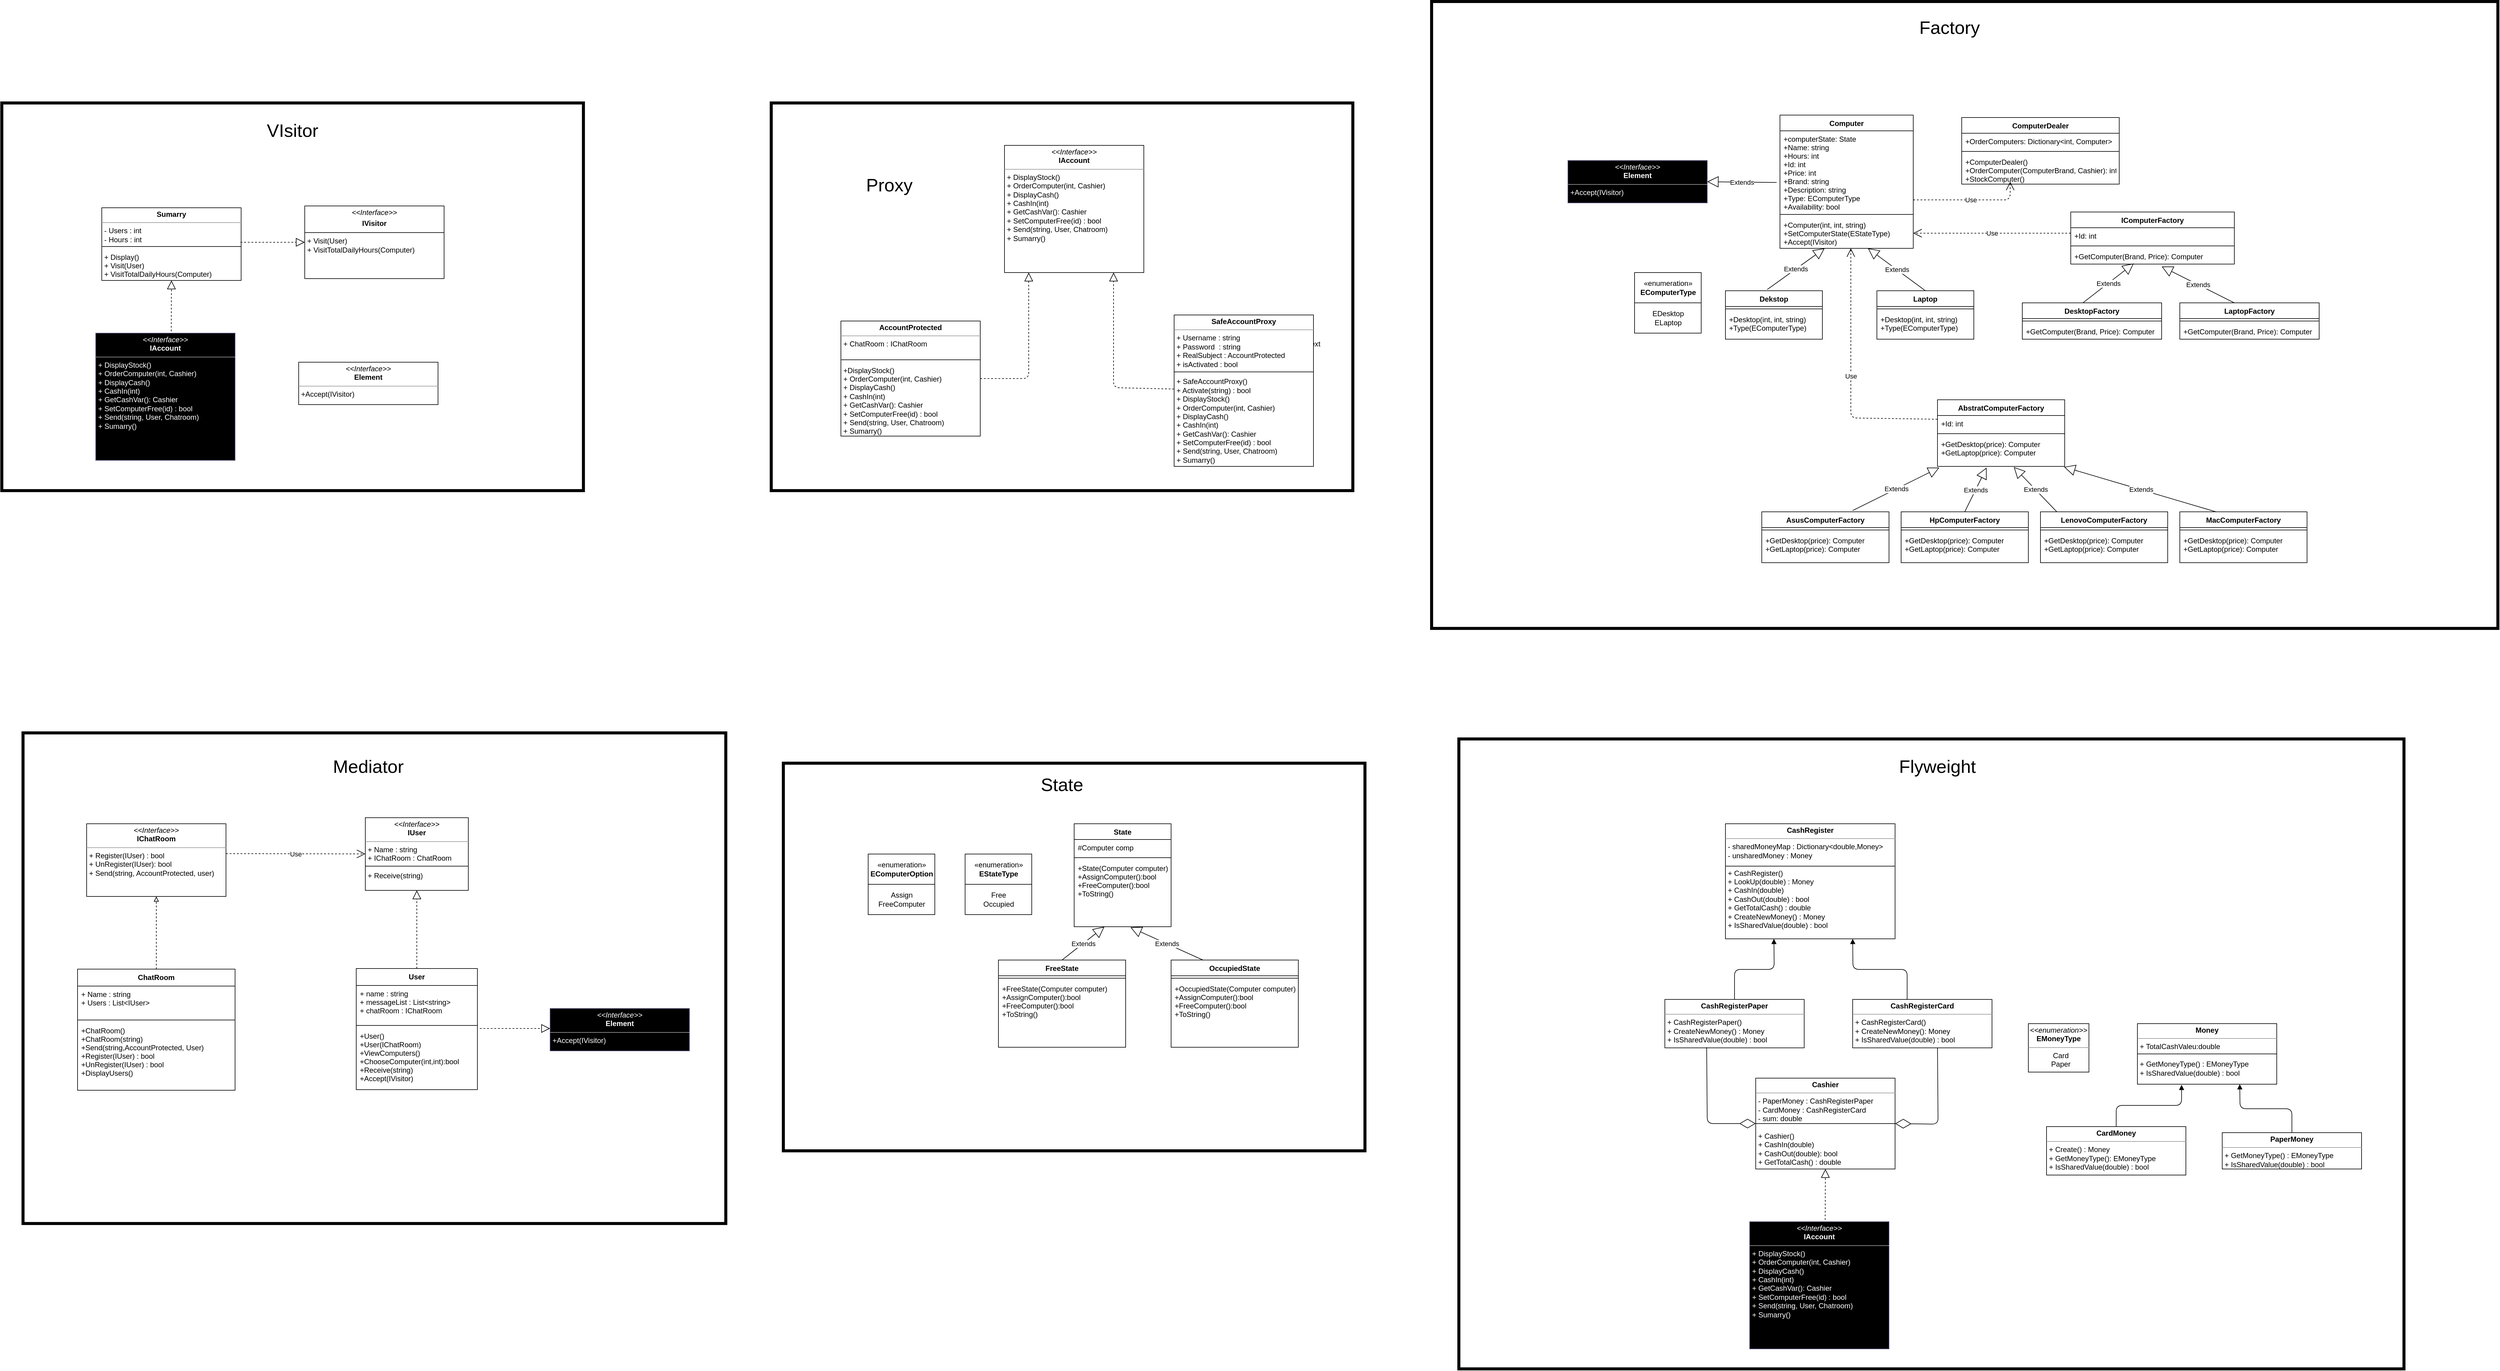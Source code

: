 <mxfile version="13.0.2" type="device"><diagram id="cGxZ7Y29Dlw5m6DyzOJD" name="Page-1"><mxGraphModel dx="6286" dy="3068" grid="1" gridSize="10" guides="1" tooltips="1" connect="1" arrows="1" fold="1" page="1" pageScale="1" pageWidth="850" pageHeight="1100" math="0" shadow="0"><root><mxCell id="0"/><mxCell id="1" parent="0"/><mxCell id="yYhWlX9e_BN1y0bAfHqC-12" style="edgeStyle=orthogonalEdgeStyle;rounded=0;orthogonalLoop=1;jettySize=auto;html=1;entryX=0.5;entryY=1;entryDx=0;entryDy=0;dashed=1;endArrow=block;endFill=0;exitX=0.5;exitY=0;exitDx=0;exitDy=0;" parent="1" source="yYhWlX9e_BN1y0bAfHqC-7" target="yYhWlX9e_BN1y0bAfHqC-11" edge="1"><mxGeometry relative="1" as="geometry"/></mxCell><mxCell id="yYhWlX9e_BN1y0bAfHqC-11" value="&lt;p style=&quot;margin: 0px ; margin-top: 4px ; text-align: center&quot;&gt;&lt;i&gt;&amp;lt;&amp;lt;Interface&amp;gt;&amp;gt;&lt;/i&gt;&lt;br&gt;&lt;b&gt;IChatRoom&lt;/b&gt;&lt;/p&gt;&lt;hr size=&quot;1&quot;&gt;&lt;p style=&quot;margin: 0px ; margin-left: 4px&quot;&gt;+ Register(IUser) : bool&lt;br&gt;&lt;/p&gt;&lt;p style=&quot;margin: 0px ; margin-left: 4px&quot;&gt;+ UnRegister(IUser): bool&lt;/p&gt;&lt;p style=&quot;margin: 0px ; margin-left: 4px&quot;&gt;+ Send(string, AccountProtected, user)&lt;/p&gt;" style="verticalAlign=top;align=left;overflow=fill;fontSize=12;fontFamily=Helvetica;html=1;strokeColor=#000000;" parent="1" vertex="1"><mxGeometry x="-2055" y="270" width="230" height="120" as="geometry"/></mxCell><mxCell id="8jwXn9ZNzFLTqFyY0FJQ-1" value="&lt;p style=&quot;margin: 0px ; margin-top: 4px ; text-align: center&quot;&gt;&lt;i&gt;&amp;lt;&amp;lt;Interface&amp;gt;&amp;gt;&lt;/i&gt;&lt;br&gt;&lt;b&gt;IUser&lt;/b&gt;&lt;/p&gt;&lt;hr size=&quot;1&quot;&gt;&lt;p style=&quot;margin: 0px ; margin-left: 4px&quot;&gt;+ Name : string&lt;/p&gt;&lt;p style=&quot;margin: 0px ; margin-left: 4px&quot;&gt;&lt;span&gt;+ IChatRoom : ChatRoom&lt;/span&gt;&lt;br&gt;&lt;/p&gt;&lt;p style=&quot;margin: 0px ; margin-left: 4px&quot;&gt;&lt;br&gt;&lt;/p&gt;&lt;p style=&quot;margin: 0px ; margin-left: 4px&quot;&gt;+ Receive(string)&lt;/p&gt;" style="verticalAlign=top;align=left;overflow=fill;fontSize=12;fontFamily=Helvetica;html=1;strokeColor=#000000;" parent="1" vertex="1"><mxGeometry x="-1595" y="260" width="170" height="120" as="geometry"/></mxCell><mxCell id="8jwXn9ZNzFLTqFyY0FJQ-3" value="" style="line;strokeWidth=1;fillColor=none;align=left;verticalAlign=middle;spacingTop=-1;spacingLeft=3;spacingRight=3;rotatable=0;labelPosition=right;points=[];portConstraint=eastwest;" parent="1" vertex="1"><mxGeometry x="-1595" y="336" width="170" height="8" as="geometry"/></mxCell><mxCell id="8jwXn9ZNzFLTqFyY0FJQ-6" value="" style="endArrow=block;dashed=1;endFill=0;endSize=12;html=1;exitX=0.5;exitY=0;exitDx=0;exitDy=0;entryX=0.5;entryY=1;entryDx=0;entryDy=0;" parent="1" source="yYhWlX9e_BN1y0bAfHqC-15" edge="1" target="8jwXn9ZNzFLTqFyY0FJQ-1"><mxGeometry width="160" relative="1" as="geometry"><mxPoint x="-1590" y="479" as="sourcePoint"/><mxPoint x="-1510" y="440" as="targetPoint"/></mxGeometry></mxCell><mxCell id="8jwXn9ZNzFLTqFyY0FJQ-7" value="&lt;p style=&quot;margin: 0px ; margin-top: 4px ; text-align: center&quot;&gt;&lt;i&gt;&amp;lt;&amp;lt;Interface&amp;gt;&amp;gt;&lt;/i&gt;&lt;br&gt;&lt;b&gt;Element&lt;/b&gt;&lt;/p&gt;&lt;hr size=&quot;1&quot;&gt;&lt;p style=&quot;margin: 0px ; margin-left: 4px&quot;&gt;+Accept(IVisitor)&lt;/p&gt;" style="verticalAlign=top;align=left;overflow=fill;fontSize=12;fontFamily=Helvetica;html=1;strokeColor=#000000;" parent="1" vertex="1"><mxGeometry x="-1705" y="-492" width="230" height="70" as="geometry"/></mxCell><mxCell id="8jwXn9ZNzFLTqFyY0FJQ-8" value="&lt;p style=&quot;margin: 0px ; margin-top: 4px ; text-align: center&quot;&gt;&lt;i&gt;&amp;lt;&amp;lt;Interface&amp;gt;&amp;gt;&lt;/i&gt;&lt;br&gt;&lt;/p&gt;&lt;p style=&quot;margin: 0px ; margin-top: 4px ; text-align: center&quot;&gt;&lt;b&gt;IVisitor&lt;/b&gt;&lt;/p&gt;&lt;p style=&quot;margin: 0px ; margin-left: 4px&quot;&gt;&lt;br&gt;&lt;/p&gt;&lt;p style=&quot;margin: 0px ; margin-left: 4px&quot;&gt;+ Visit(User)&lt;/p&gt;&lt;p style=&quot;margin: 0px ; margin-left: 4px&quot;&gt;+ VisitTotalDailyHours(Computer)&lt;/p&gt;" style="verticalAlign=top;align=left;overflow=fill;fontSize=12;fontFamily=Helvetica;html=1;strokeColor=#000000;" parent="1" vertex="1"><mxGeometry x="-1695" y="-750" width="230" height="120" as="geometry"/></mxCell><mxCell id="8jwXn9ZNzFLTqFyY0FJQ-9" value="&lt;p style=&quot;margin: 0px ; margin-top: 4px ; text-align: center&quot;&gt;&lt;b&gt;Sumarry&lt;/b&gt;&lt;/p&gt;&lt;hr size=&quot;1&quot;&gt;&lt;p style=&quot;margin: 0px ; margin-left: 4px&quot;&gt;- Users : int&lt;/p&gt;&lt;p style=&quot;margin: 0px ; margin-left: 4px&quot;&gt;- Hours : int&lt;/p&gt;&lt;p style=&quot;margin: 0px ; margin-left: 4px&quot;&gt;&lt;br&gt;&lt;/p&gt;&lt;p style=&quot;margin: 0px ; margin-left: 4px&quot;&gt;+ Display()&lt;/p&gt;&lt;p style=&quot;margin: 0px ; margin-left: 4px&quot;&gt;+ Visit(User)&lt;/p&gt;&lt;p style=&quot;margin: 0px ; margin-left: 4px&quot;&gt;+ VisitTotalDailyHours(Computer)&lt;/p&gt;" style="verticalAlign=top;align=left;overflow=fill;fontSize=12;fontFamily=Helvetica;html=1;strokeColor=#000000;" parent="1" vertex="1"><mxGeometry x="-2030" y="-747" width="230" height="120" as="geometry"/></mxCell><mxCell id="8jwXn9ZNzFLTqFyY0FJQ-10" value="" style="line;strokeWidth=1;fillColor=none;align=left;verticalAlign=middle;spacingTop=-1;spacingLeft=3;spacingRight=3;rotatable=0;labelPosition=right;points=[];portConstraint=eastwest;" parent="1" vertex="1"><mxGeometry x="-1695" y="-710" width="230" height="8" as="geometry"/></mxCell><mxCell id="8jwXn9ZNzFLTqFyY0FJQ-11" value="" style="line;strokeWidth=1;fillColor=none;align=left;verticalAlign=middle;spacingTop=-1;spacingLeft=3;spacingRight=3;rotatable=0;labelPosition=right;points=[];portConstraint=eastwest;" parent="1" vertex="1"><mxGeometry x="-2030" y="-687" width="230" height="8" as="geometry"/></mxCell><mxCell id="8jwXn9ZNzFLTqFyY0FJQ-12" value="" style="endArrow=block;dashed=1;endFill=0;endSize=12;html=1;entryX=0;entryY=0.5;entryDx=0;entryDy=0;" parent="1" edge="1" target="8jwXn9ZNzFLTqFyY0FJQ-8"><mxGeometry width="160" relative="1" as="geometry"><mxPoint x="-1801" y="-690" as="sourcePoint"/><mxPoint x="-1565" y="-630" as="targetPoint"/></mxGeometry></mxCell><mxCell id="8jwXn9ZNzFLTqFyY0FJQ-14" value="Text" style="text;html=1;align=center;verticalAlign=middle;resizable=0;points=[];autosize=1;" parent="1" vertex="1"><mxGeometry x="-50" y="-532" width="40" height="20" as="geometry"/></mxCell><mxCell id="8jwXn9ZNzFLTqFyY0FJQ-15" value="&lt;p style=&quot;margin: 0px ; margin-top: 4px ; text-align: center&quot;&gt;&lt;b&gt;Cashier&lt;/b&gt;&lt;/p&gt;&lt;hr size=&quot;1&quot;&gt;&lt;p style=&quot;margin: 0px ; margin-left: 4px&quot;&gt;- PaperMoney : CashRegisterPaper&lt;/p&gt;&lt;p style=&quot;margin: 0px ; margin-left: 4px&quot;&gt;- CardMoney : CashRegisterCard&lt;/p&gt;&lt;p style=&quot;margin: 0px ; margin-left: 4px&quot;&gt;- sum: double&lt;/p&gt;&lt;p style=&quot;margin: 0px ; margin-left: 4px&quot;&gt;&lt;br&gt;&lt;/p&gt;&lt;p style=&quot;margin: 0px ; margin-left: 4px&quot;&gt;+ Cashier()&lt;/p&gt;&lt;p style=&quot;margin: 0px ; margin-left: 4px&quot;&gt;+ CashIn(double)&lt;/p&gt;&lt;p style=&quot;margin: 0px ; margin-left: 4px&quot;&gt;+ CashOut(double): bool&lt;/p&gt;&lt;p style=&quot;margin: 0px ; margin-left: 4px&quot;&gt;+ GetTotalCash() : double&lt;/p&gt;&lt;p style=&quot;margin: 0px ; margin-left: 4px&quot;&gt;&lt;br&gt;&lt;/p&gt;" style="verticalAlign=top;align=left;overflow=fill;fontSize=12;fontFamily=Helvetica;html=1;strokeColor=#000000;" parent="1" vertex="1"><mxGeometry x="700" y="690" width="230" height="150" as="geometry"/></mxCell><mxCell id="8jwXn9ZNzFLTqFyY0FJQ-16" value="&lt;p style=&quot;margin: 0px ; margin-top: 4px ; text-align: center&quot;&gt;&lt;b&gt;CashRegister&lt;/b&gt;&lt;/p&gt;&lt;hr size=&quot;1&quot;&gt;&lt;p style=&quot;margin: 0px ; margin-left: 4px&quot;&gt;- sharedMoneyMap : Dictionary&amp;lt;double,Money&amp;gt;&lt;/p&gt;&lt;p style=&quot;margin: 0px ; margin-left: 4px&quot;&gt;- unsharedMoney : Money&lt;/p&gt;&lt;p style=&quot;margin: 0px ; margin-left: 4px&quot;&gt;&lt;br&gt;&lt;/p&gt;&lt;p style=&quot;margin: 0px ; margin-left: 4px&quot;&gt;+ CashRegister()&lt;/p&gt;&lt;p style=&quot;margin: 0px ; margin-left: 4px&quot;&gt;+ LookUp(double) : Money&lt;/p&gt;&lt;p style=&quot;margin: 0px ; margin-left: 4px&quot;&gt;+ CashIn(double)&lt;/p&gt;&lt;p style=&quot;margin: 0px ; margin-left: 4px&quot;&gt;+ CashOut(double) : bool&lt;/p&gt;&lt;p style=&quot;margin: 0px ; margin-left: 4px&quot;&gt;+ GetTotalCash() : double&lt;/p&gt;&lt;p style=&quot;margin: 0px ; margin-left: 4px&quot;&gt;+ CreateNewMoney() : Money&lt;/p&gt;&lt;p style=&quot;margin: 0px ; margin-left: 4px&quot;&gt;+ IsSharedValue(double) : bool&lt;/p&gt;&lt;p style=&quot;margin: 0px ; margin-left: 4px&quot;&gt;&lt;br&gt;&lt;/p&gt;" style="verticalAlign=top;align=left;overflow=fill;fontSize=12;fontFamily=Helvetica;html=1;strokeColor=#000000;" parent="1" vertex="1"><mxGeometry x="650" y="270" width="280" height="190" as="geometry"/></mxCell><mxCell id="8jwXn9ZNzFLTqFyY0FJQ-17" value="&lt;p style=&quot;margin: 0px ; margin-top: 4px ; text-align: center&quot;&gt;&lt;b&gt;Money&lt;/b&gt;&lt;/p&gt;&lt;hr size=&quot;1&quot;&gt;&lt;p style=&quot;margin: 0px ; margin-left: 4px&quot;&gt;+ TotalCashValeu:double&lt;br&gt;&lt;/p&gt;&lt;p style=&quot;margin: 0px ; margin-left: 4px&quot;&gt;&lt;br&gt;&lt;/p&gt;&lt;p style=&quot;margin: 0px ; margin-left: 4px&quot;&gt;+ GetMoneyType() : EMoneyType&lt;/p&gt;&lt;p style=&quot;margin: 0px ; margin-left: 4px&quot;&gt;+ IsSharedValue(double) : bool&lt;/p&gt;" style="verticalAlign=top;align=left;overflow=fill;fontSize=12;fontFamily=Helvetica;html=1;strokeColor=#000000;" parent="1" vertex="1"><mxGeometry x="1330" y="600" width="230" height="100" as="geometry"/></mxCell><mxCell id="8jwXn9ZNzFLTqFyY0FJQ-18" value="&lt;p style=&quot;margin: 0px ; margin-top: 4px ; text-align: center&quot;&gt;&lt;b&gt;CashRegisterPaper&lt;/b&gt;&lt;/p&gt;&lt;hr size=&quot;1&quot;&gt;&lt;p style=&quot;margin: 0px ; margin-left: 4px&quot;&gt;+ CashRegisterPaper()&lt;/p&gt;&lt;p style=&quot;margin: 0px ; margin-left: 4px&quot;&gt;+ CreateNewMoney() : Money&lt;/p&gt;&lt;p style=&quot;margin: 0px ; margin-left: 4px&quot;&gt;+ IsSharedValue(double) : bool&lt;/p&gt;" style="verticalAlign=top;align=left;overflow=fill;fontSize=12;fontFamily=Helvetica;html=1;strokeColor=#000000;" parent="1" vertex="1"><mxGeometry x="550" y="560" width="230" height="80" as="geometry"/></mxCell><mxCell id="8jwXn9ZNzFLTqFyY0FJQ-19" value="&lt;p style=&quot;margin: 0px ; margin-top: 4px ; text-align: center&quot;&gt;&lt;b&gt;CashRegisterCard&lt;/b&gt;&lt;/p&gt;&lt;hr size=&quot;1&quot;&gt;&lt;p style=&quot;margin: 0px ; margin-left: 4px&quot;&gt;+ CashRegisterCard()&lt;/p&gt;&lt;p style=&quot;margin: 0px ; margin-left: 4px&quot;&gt;+ CreateNewMoney(): Money&lt;/p&gt;&lt;p style=&quot;margin: 0px ; margin-left: 4px&quot;&gt;+ IsSharedValue(double) : bool&lt;/p&gt;" style="verticalAlign=top;align=left;overflow=fill;fontSize=12;fontFamily=Helvetica;html=1;strokeColor=#000000;" parent="1" vertex="1"><mxGeometry x="860" y="560" width="230" height="80" as="geometry"/></mxCell><mxCell id="8jwXn9ZNzFLTqFyY0FJQ-20" value="&lt;p style=&quot;margin: 0px ; margin-top: 4px ; text-align: center&quot;&gt;&lt;i&gt;&amp;lt;&amp;lt;enumeration&amp;gt;&amp;gt;&lt;/i&gt;&lt;br&gt;&lt;b&gt;EMoneyType&lt;/b&gt;&lt;/p&gt;&lt;hr size=&quot;1&quot;&gt;&lt;p style=&quot;text-align: center ; margin: 0px 0px 0px 4px&quot;&gt;&amp;nbsp;Card&lt;/p&gt;&lt;p style=&quot;text-align: center ; margin: 0px 0px 0px 4px&quot;&gt;&amp;nbsp;Paper&lt;/p&gt;" style="verticalAlign=top;align=left;overflow=fill;fontSize=12;fontFamily=Helvetica;html=1;strokeColor=#000000;" parent="1" vertex="1"><mxGeometry x="1150" y="600" width="100" height="80" as="geometry"/></mxCell><mxCell id="8jwXn9ZNzFLTqFyY0FJQ-21" value="&lt;p style=&quot;margin: 0px ; margin-top: 4px ; text-align: center&quot;&gt;&lt;b&gt;PaperMoney&lt;/b&gt;&lt;/p&gt;&lt;hr size=&quot;1&quot;&gt;&lt;p style=&quot;margin: 0px ; margin-left: 4px&quot;&gt;+ GetMoneyType() : EMoneyType&lt;/p&gt;&lt;p style=&quot;margin: 0px ; margin-left: 4px&quot;&gt;+ IsSharedValue(double) : bool&lt;/p&gt;" style="verticalAlign=top;align=left;overflow=fill;fontSize=12;fontFamily=Helvetica;html=1;strokeColor=#000000;" parent="1" vertex="1"><mxGeometry x="1470" y="780" width="230" height="60" as="geometry"/></mxCell><mxCell id="8jwXn9ZNzFLTqFyY0FJQ-22" value="&lt;p style=&quot;margin: 0px ; margin-top: 4px ; text-align: center&quot;&gt;&lt;b&gt;CardMoney&lt;/b&gt;&lt;/p&gt;&lt;hr size=&quot;1&quot;&gt;&lt;p style=&quot;margin: 0px ; margin-left: 4px&quot;&gt;+ Create() : Money&lt;/p&gt;&lt;p style=&quot;margin: 0px ; margin-left: 4px&quot;&gt;+ GetMoneyType(): EMoneyType&lt;/p&gt;&lt;p style=&quot;margin: 0px ; margin-left: 4px&quot;&gt;+ IsSharedValue(double) : bool&lt;/p&gt;" style="verticalAlign=top;align=left;overflow=fill;fontSize=12;fontFamily=Helvetica;html=1;strokeColor=#000000;" parent="1" vertex="1"><mxGeometry x="1180" y="770" width="230" height="80" as="geometry"/></mxCell><mxCell id="8jwXn9ZNzFLTqFyY0FJQ-24" value="" style="endArrow=block;endFill=1;html=1;edgeStyle=orthogonalEdgeStyle;align=left;verticalAlign=top;entryX=0.317;entryY=1.01;entryDx=0;entryDy=0;entryPerimeter=0;exitX=0.5;exitY=0;exitDx=0;exitDy=0;" parent="1" source="8jwXn9ZNzFLTqFyY0FJQ-22" target="8jwXn9ZNzFLTqFyY0FJQ-17" edge="1"><mxGeometry x="-1" relative="1" as="geometry"><mxPoint x="1280" y="740" as="sourcePoint"/><mxPoint x="1440" y="740" as="targetPoint"/></mxGeometry></mxCell><mxCell id="8jwXn9ZNzFLTqFyY0FJQ-25" value="" style="resizable=0;html=1;align=left;verticalAlign=bottom;labelBackgroundColor=#ffffff;fontSize=10;" parent="8jwXn9ZNzFLTqFyY0FJQ-24" connectable="0" vertex="1"><mxGeometry x="-1" relative="1" as="geometry"/></mxCell><mxCell id="8jwXn9ZNzFLTqFyY0FJQ-26" value="" style="endArrow=block;endFill=1;html=1;edgeStyle=orthogonalEdgeStyle;align=left;verticalAlign=top;entryX=0.317;entryY=1.01;entryDx=0;entryDy=0;entryPerimeter=0;exitX=0.5;exitY=0;exitDx=0;exitDy=0;" parent="1" source="8jwXn9ZNzFLTqFyY0FJQ-21" edge="1"><mxGeometry x="-1" relative="1" as="geometry"><mxPoint x="1391.02" y="769" as="sourcePoint"/><mxPoint x="1498.93" y="700" as="targetPoint"/></mxGeometry></mxCell><mxCell id="8jwXn9ZNzFLTqFyY0FJQ-27" value="" style="resizable=0;html=1;align=left;verticalAlign=bottom;labelBackgroundColor=#ffffff;fontSize=10;" parent="8jwXn9ZNzFLTqFyY0FJQ-26" connectable="0" vertex="1"><mxGeometry x="-1" relative="1" as="geometry"/></mxCell><mxCell id="8jwXn9ZNzFLTqFyY0FJQ-28" value="" style="endArrow=block;endFill=1;html=1;edgeStyle=orthogonalEdgeStyle;align=left;verticalAlign=top;entryX=0.317;entryY=1.01;entryDx=0;entryDy=0;entryPerimeter=0;exitX=0.391;exitY=0;exitDx=0;exitDy=0;exitPerimeter=0;" parent="1" source="8jwXn9ZNzFLTqFyY0FJQ-19" edge="1"><mxGeometry x="-1" relative="1" as="geometry"><mxPoint x="946.1" y="540" as="sourcePoint"/><mxPoint x="860.03" y="460" as="targetPoint"/></mxGeometry></mxCell><mxCell id="8jwXn9ZNzFLTqFyY0FJQ-29" value="" style="resizable=0;html=1;align=left;verticalAlign=bottom;labelBackgroundColor=#ffffff;fontSize=10;" parent="8jwXn9ZNzFLTqFyY0FJQ-28" connectable="0" vertex="1"><mxGeometry x="-1" relative="1" as="geometry"/></mxCell><mxCell id="8jwXn9ZNzFLTqFyY0FJQ-30" value="" style="endArrow=block;endFill=1;html=1;edgeStyle=orthogonalEdgeStyle;align=left;verticalAlign=top;entryX=0.317;entryY=1.01;entryDx=0;entryDy=0;entryPerimeter=0;exitX=0.5;exitY=0;exitDx=0;exitDy=0;" parent="1" source="8jwXn9ZNzFLTqFyY0FJQ-18" edge="1"><mxGeometry x="-1" relative="1" as="geometry"><mxPoint x="816.1" y="540" as="sourcePoint"/><mxPoint x="730.03" y="460" as="targetPoint"/></mxGeometry></mxCell><mxCell id="8jwXn9ZNzFLTqFyY0FJQ-31" value="" style="resizable=0;html=1;align=left;verticalAlign=bottom;labelBackgroundColor=#ffffff;fontSize=10;" parent="8jwXn9ZNzFLTqFyY0FJQ-30" connectable="0" vertex="1"><mxGeometry x="-1" relative="1" as="geometry"/></mxCell><mxCell id="8jwXn9ZNzFLTqFyY0FJQ-32" value="" style="endArrow=diamondThin;endFill=0;endSize=24;html=1;entryX=0;entryY=0.5;entryDx=0;entryDy=0;exitX=0.3;exitY=0.988;exitDx=0;exitDy=0;exitPerimeter=0;" parent="1" source="8jwXn9ZNzFLTqFyY0FJQ-18" edge="1"><mxGeometry width="160" relative="1" as="geometry"><mxPoint x="610" y="650" as="sourcePoint"/><mxPoint x="700" y="765" as="targetPoint"/><Array as="points"><mxPoint x="620" y="765"/></Array></mxGeometry></mxCell><mxCell id="8jwXn9ZNzFLTqFyY0FJQ-33" value="" style="endArrow=diamondThin;endFill=0;endSize=24;html=1;entryX=1;entryY=0.5;entryDx=0;entryDy=0;exitX=0.3;exitY=0.988;exitDx=0;exitDy=0;exitPerimeter=0;" parent="1" edge="1"><mxGeometry width="160" relative="1" as="geometry"><mxPoint x="1000" y="640" as="sourcePoint"/><mxPoint x="930.0" y="765" as="targetPoint"/><Array as="points"><mxPoint x="1001" y="765.96"/></Array></mxGeometry></mxCell><mxCell id="8jwXn9ZNzFLTqFyY0FJQ-34" value="" style="line;strokeWidth=1;fillColor=none;align=left;verticalAlign=middle;spacingTop=-1;spacingLeft=3;spacingRight=3;rotatable=0;labelPosition=right;points=[];portConstraint=eastwest;" parent="1" vertex="1"><mxGeometry x="1330" y="646" width="230" height="8" as="geometry"/></mxCell><mxCell id="8jwXn9ZNzFLTqFyY0FJQ-35" value="" style="line;strokeWidth=1;fillColor=none;align=left;verticalAlign=middle;spacingTop=-1;spacingLeft=3;spacingRight=3;rotatable=0;labelPosition=right;points=[];portConstraint=eastwest;" parent="1" vertex="1"><mxGeometry x="700" y="761" width="230" height="8" as="geometry"/></mxCell><mxCell id="8jwXn9ZNzFLTqFyY0FJQ-36" value="" style="line;strokeWidth=1;fillColor=none;align=left;verticalAlign=middle;spacingTop=-1;spacingLeft=3;spacingRight=3;rotatable=0;labelPosition=right;points=[];portConstraint=eastwest;" parent="1" vertex="1"><mxGeometry x="650" y="336" width="280" height="8" as="geometry"/></mxCell><mxCell id="8jwXn9ZNzFLTqFyY0FJQ-39" value="&lt;p style=&quot;margin: 4px 0px 0px ; text-align: center&quot;&gt;&lt;b&gt;AccountProtected&lt;/b&gt;&lt;/p&gt;&lt;hr size=&quot;1&quot;&gt;&lt;p style=&quot;margin: 0px 0px 0px 4px&quot;&gt;+ ChatRoom : IChatRoom&lt;/p&gt;&lt;p style=&quot;margin: 0px 0px 0px 4px&quot;&gt;&lt;br&gt;&lt;/p&gt;&lt;p style=&quot;margin: 0px 0px 0px 4px&quot;&gt;&lt;br&gt;&lt;/p&gt;&lt;p style=&quot;margin: 0px 0px 0px 4px&quot;&gt;+DisplayStock()&lt;/p&gt;&lt;p style=&quot;margin: 0px 0px 0px 4px&quot;&gt;+ OrderComputer(int, Cashier)&lt;/p&gt;&lt;p style=&quot;margin: 0px 0px 0px 4px&quot;&gt;+ DisplayCash()&lt;/p&gt;&lt;p style=&quot;margin: 0px 0px 0px 4px&quot;&gt;+ CashIn(int)&lt;/p&gt;&lt;p style=&quot;margin: 0px 0px 0px 4px&quot;&gt;+ GetCashVar(): Cashier&lt;/p&gt;&lt;p style=&quot;margin: 0px 0px 0px 4px&quot;&gt;+ SetComputerFree(id) : bool&lt;/p&gt;&lt;p style=&quot;margin: 0px 0px 0px 4px&quot;&gt;+ Send(string, User, Chatroom)&lt;/p&gt;&lt;p style=&quot;margin: 0px 0px 0px 4px&quot;&gt;+ Sumarry()&lt;/p&gt;&lt;p style=&quot;margin: 0px 0px 0px 4px&quot;&gt;&lt;br&gt;&lt;/p&gt;&lt;p style=&quot;margin: 0px 0px 0px 4px&quot;&gt;&lt;br&gt;&lt;/p&gt;" style="verticalAlign=top;align=left;overflow=fill;fontSize=12;fontFamily=Helvetica;html=1;strokeColor=#000000;" parent="1" vertex="1"><mxGeometry x="-810" y="-560" width="230" height="190" as="geometry"/></mxCell><mxCell id="8jwXn9ZNzFLTqFyY0FJQ-40" value="&lt;p style=&quot;margin: 4px 0px 0px ; text-align: center&quot;&gt;&lt;b&gt;SafeAccountProxy&lt;/b&gt;&lt;/p&gt;&lt;hr size=&quot;1&quot;&gt;&lt;p style=&quot;margin: 0px 0px 0px 4px&quot;&gt;+ Username : string&lt;/p&gt;&lt;p style=&quot;margin: 0px 0px 0px 4px&quot;&gt;+ Password&amp;nbsp; : string&lt;/p&gt;&lt;p style=&quot;margin: 0px 0px 0px 4px&quot;&gt;+ RealSubject : AccountProtected&lt;/p&gt;&lt;p style=&quot;margin: 0px 0px 0px 4px&quot;&gt;+ isActivated : bool&lt;/p&gt;&lt;p style=&quot;margin: 0px 0px 0px 4px&quot;&gt;&lt;br&gt;&lt;/p&gt;&lt;p style=&quot;margin: 0px 0px 0px 4px&quot;&gt;+ SafeAccountProxy()&lt;/p&gt;&lt;p style=&quot;margin: 0px 0px 0px 4px&quot;&gt;+ Activate(string) : bool&amp;nbsp;&lt;/p&gt;&lt;p style=&quot;margin: 0px 0px 0px 4px&quot;&gt;+ DisplayStock()&lt;/p&gt;&lt;p style=&quot;margin: 0px 0px 0px 4px&quot;&gt;+ OrderComputer(int, Cashier)&lt;/p&gt;&lt;p style=&quot;margin: 0px 0px 0px 4px&quot;&gt;+ DisplayCash()&lt;/p&gt;&lt;p style=&quot;margin: 0px 0px 0px 4px&quot;&gt;+ CashIn(int)&lt;/p&gt;&lt;p style=&quot;margin: 0px 0px 0px 4px&quot;&gt;+ GetCashVar(): Cashier&lt;/p&gt;&lt;p style=&quot;margin: 0px 0px 0px 4px&quot;&gt;+ SetComputerFree(id) : bool&lt;/p&gt;&lt;p style=&quot;margin: 0px 0px 0px 4px&quot;&gt;+ Send(string, User, Chatroom)&lt;/p&gt;&lt;p style=&quot;margin: 0px 0px 0px 4px&quot;&gt;+ Sumarry()&lt;/p&gt;&lt;p style=&quot;margin: 0px 0px 0px 4px&quot;&gt;&lt;br&gt;&lt;/p&gt;" style="verticalAlign=top;align=left;overflow=fill;fontSize=12;fontFamily=Helvetica;html=1;strokeColor=#000000;" parent="1" vertex="1"><mxGeometry x="-260" y="-570" width="230" height="250" as="geometry"/></mxCell><mxCell id="8jwXn9ZNzFLTqFyY0FJQ-41" value="&lt;p style=&quot;margin: 0px ; margin-top: 4px ; text-align: center&quot;&gt;&lt;i&gt;&amp;lt;&amp;lt;Interface&amp;gt;&amp;gt;&lt;/i&gt;&lt;br&gt;&lt;b&gt;IAccount&lt;/b&gt;&lt;/p&gt;&lt;hr size=&quot;1&quot;&gt;&lt;p style=&quot;margin: 0px ; margin-left: 4px&quot;&gt;+ DisplayStock()&lt;/p&gt;&lt;p style=&quot;margin: 0px ; margin-left: 4px&quot;&gt;+ OrderComputer(int, Cashier)&lt;/p&gt;&lt;p style=&quot;margin: 0px ; margin-left: 4px&quot;&gt;+ DisplayCash()&lt;/p&gt;&lt;p style=&quot;margin: 0px ; margin-left: 4px&quot;&gt;+ CashIn(int)&lt;/p&gt;&lt;p style=&quot;margin: 0px ; margin-left: 4px&quot;&gt;+ GetCashVar(): Cashier&lt;/p&gt;&lt;p style=&quot;margin: 0px ; margin-left: 4px&quot;&gt;+ SetComputerFree(id) : bool&lt;/p&gt;&lt;p style=&quot;margin: 0px ; margin-left: 4px&quot;&gt;+ Send(string, User, Chatroom)&lt;/p&gt;&lt;p style=&quot;margin: 0px ; margin-left: 4px&quot;&gt;+ Sumarry()&lt;/p&gt;&lt;p style=&quot;margin: 0px ; margin-left: 4px&quot;&gt;&lt;br&gt;&lt;/p&gt;" style="verticalAlign=top;align=left;overflow=fill;fontSize=12;fontFamily=Helvetica;html=1;strokeColor=#000000;" parent="1" vertex="1"><mxGeometry x="-540" y="-850" width="230" height="210" as="geometry"/></mxCell><mxCell id="8jwXn9ZNzFLTqFyY0FJQ-42" value="" style="line;strokeWidth=1;fillColor=none;align=left;verticalAlign=middle;spacingTop=-1;spacingLeft=3;spacingRight=3;rotatable=0;labelPosition=right;points=[];portConstraint=eastwest;" parent="1" vertex="1"><mxGeometry x="-260" y="-480" width="230" height="8" as="geometry"/></mxCell><mxCell id="8jwXn9ZNzFLTqFyY0FJQ-43" value="" style="line;strokeWidth=1;fillColor=none;align=left;verticalAlign=middle;spacingTop=-1;spacingLeft=3;spacingRight=3;rotatable=0;labelPosition=right;points=[];portConstraint=eastwest;" parent="1" vertex="1"><mxGeometry x="-810" y="-500" width="230" height="8" as="geometry"/></mxCell><mxCell id="8jwXn9ZNzFLTqFyY0FJQ-44" value="" style="endArrow=block;dashed=1;endFill=0;endSize=12;html=1;exitX=1;exitY=0.5;exitDx=0;exitDy=0;entryX=0.587;entryY=1;entryDx=0;entryDy=0;entryPerimeter=0;" parent="1" source="8jwXn9ZNzFLTqFyY0FJQ-39" edge="1"><mxGeometry width="160" relative="1" as="geometry"><mxPoint x="-405" y="-381" as="sourcePoint"/><mxPoint x="-499.99" y="-640.0" as="targetPoint"/><Array as="points"><mxPoint x="-500" y="-465"/></Array></mxGeometry></mxCell><mxCell id="8jwXn9ZNzFLTqFyY0FJQ-45" value="" style="endArrow=block;dashed=1;endFill=0;endSize=12;html=1;entryX=0.783;entryY=1;entryDx=0;entryDy=0;entryPerimeter=0;" parent="1" source="8jwXn9ZNzFLTqFyY0FJQ-40" target="8jwXn9ZNzFLTqFyY0FJQ-41" edge="1"><mxGeometry width="160" relative="1" as="geometry"><mxPoint x="-570.0" y="-455" as="sourcePoint"/><mxPoint x="-489.99" y="-630" as="targetPoint"/><Array as="points"><mxPoint x="-360" y="-450"/><mxPoint x="-360" y="-620"/></Array></mxGeometry></mxCell><mxCell id="8jwXn9ZNzFLTqFyY0FJQ-76" value="Extends" style="endArrow=block;endSize=16;endFill=0;html=1;entryX=0.014;entryY=1.04;entryDx=0;entryDy=0;entryPerimeter=0;exitX=0.714;exitY=-0.024;exitDx=0;exitDy=0;exitPerimeter=0;" parent="1" source="8jwXn9ZNzFLTqFyY0FJQ-64" target="8jwXn9ZNzFLTqFyY0FJQ-63" edge="1"><mxGeometry width="160" relative="1" as="geometry"><mxPoint x="1100" y="-165" as="sourcePoint"/><mxPoint x="1260" y="-165" as="targetPoint"/></mxGeometry></mxCell><mxCell id="8jwXn9ZNzFLTqFyY0FJQ-77" value="Extends" style="endArrow=block;endSize=16;endFill=0;html=1;entryX=0.386;entryY=1.04;entryDx=0;entryDy=0;entryPerimeter=0;exitX=0.5;exitY=0;exitDx=0;exitDy=0;" parent="1" source="8jwXn9ZNzFLTqFyY0FJQ-67" target="8jwXn9ZNzFLTqFyY0FJQ-63" edge="1"><mxGeometry width="160" relative="1" as="geometry"><mxPoint x="869.94" y="-237.016" as="sourcePoint"/><mxPoint x="1050.95" y="-311" as="targetPoint"/></mxGeometry></mxCell><mxCell id="8jwXn9ZNzFLTqFyY0FJQ-78" value="Extends" style="endArrow=block;endSize=16;endFill=0;html=1;entryX=0.6;entryY=1.02;entryDx=0;entryDy=0;entryPerimeter=0;exitX=0.133;exitY=0.012;exitDx=0;exitDy=0;exitPerimeter=0;" parent="1" source="8jwXn9ZNzFLTqFyY0FJQ-70" target="8jwXn9ZNzFLTqFyY0FJQ-63" edge="1"><mxGeometry width="160" relative="1" as="geometry"><mxPoint x="879.94" y="-227.016" as="sourcePoint"/><mxPoint x="1060.95" y="-301" as="targetPoint"/></mxGeometry></mxCell><mxCell id="8jwXn9ZNzFLTqFyY0FJQ-79" value="Extends" style="endArrow=block;endSize=16;endFill=0;html=1;entryX=0.995;entryY=1.02;entryDx=0;entryDy=0;entryPerimeter=0;exitX=0.3;exitY=0.012;exitDx=0;exitDy=0;exitPerimeter=0;" parent="1" source="8jwXn9ZNzFLTqFyY0FJQ-73" target="8jwXn9ZNzFLTqFyY0FJQ-63" edge="1"><mxGeometry width="160" relative="1" as="geometry"><mxPoint x="889.94" y="-217.016" as="sourcePoint"/><mxPoint x="1070.95" y="-291" as="targetPoint"/></mxGeometry></mxCell><mxCell id="8jwXn9ZNzFLTqFyY0FJQ-80" value="EDesktop&lt;br&gt;ELaptop" style="html=1;" parent="1" vertex="1"><mxGeometry x="500" y="-590" width="110" height="50" as="geometry"/></mxCell><mxCell id="8jwXn9ZNzFLTqFyY0FJQ-81" value="«enumeration»&lt;br&gt;&lt;b&gt;EComputerType&lt;br&gt;&lt;/b&gt;" style="html=1;" parent="1" vertex="1"><mxGeometry x="500" y="-640" width="110" height="50" as="geometry"/></mxCell><mxCell id="8jwXn9ZNzFLTqFyY0FJQ-92" value="Extends" style="endArrow=block;endSize=16;endFill=0;html=1;exitX=0.431;exitY=-0.025;exitDx=0;exitDy=0;exitPerimeter=0;" parent="1" source="8jwXn9ZNzFLTqFyY0FJQ-86" target="8jwXn9ZNzFLTqFyY0FJQ-85" edge="1"><mxGeometry width="160" relative="1" as="geometry"><mxPoint x="870" y="-690" as="sourcePoint"/><mxPoint x="1030" y="-690" as="targetPoint"/></mxGeometry></mxCell><mxCell id="8jwXn9ZNzFLTqFyY0FJQ-93" value="Extends" style="endArrow=block;endSize=16;endFill=0;html=1;exitX=0.5;exitY=0;exitDx=0;exitDy=0;" parent="1" source="8jwXn9ZNzFLTqFyY0FJQ-89" target="8jwXn9ZNzFLTqFyY0FJQ-85" edge="1"><mxGeometry width="160" relative="1" as="geometry"><mxPoint x="870" y="-690" as="sourcePoint"/><mxPoint x="1030" y="-690" as="targetPoint"/></mxGeometry></mxCell><mxCell id="8jwXn9ZNzFLTqFyY0FJQ-108" value="Extends" style="endArrow=block;endSize=16;endFill=0;html=1;entryX=0.385;entryY=0.962;entryDx=0;entryDy=0;entryPerimeter=0;" parent="1" target="8jwXn9ZNzFLTqFyY0FJQ-101" edge="1"><mxGeometry width="160" relative="1" as="geometry"><mxPoint x="1240" y="-590.0" as="sourcePoint"/><mxPoint x="1380" y="-610" as="targetPoint"/></mxGeometry></mxCell><mxCell id="8jwXn9ZNzFLTqFyY0FJQ-109" value="Extends" style="endArrow=block;endSize=16;endFill=0;html=1;exitX=0.391;exitY=0;exitDx=0;exitDy=0;exitPerimeter=0;entryX=0.556;entryY=1.154;entryDx=0;entryDy=0;entryPerimeter=0;" parent="1" source="8jwXn9ZNzFLTqFyY0FJQ-105" target="8jwXn9ZNzFLTqFyY0FJQ-101" edge="1"><mxGeometry width="160" relative="1" as="geometry"><mxPoint x="1244.07" y="-578.98" as="sourcePoint"/><mxPoint x="1333.95" y="-644.988" as="targetPoint"/></mxGeometry></mxCell><mxCell id="8jwXn9ZNzFLTqFyY0FJQ-110" value="«enumeration»&lt;br&gt;&lt;b&gt;EComputerOption&lt;/b&gt;" style="html=1;" parent="1" vertex="1"><mxGeometry x="-765" y="320" width="110" height="50" as="geometry"/></mxCell><mxCell id="8jwXn9ZNzFLTqFyY0FJQ-111" value="Assign&lt;br&gt;FreeComputer" style="html=1;" parent="1" vertex="1"><mxGeometry x="-765" y="370" width="110" height="50" as="geometry"/></mxCell><mxCell id="8jwXn9ZNzFLTqFyY0FJQ-112" value="«enumeration»&lt;br&gt;&lt;b&gt;EStateType&lt;/b&gt;" style="html=1;" parent="1" vertex="1"><mxGeometry x="-605" y="320" width="110" height="50" as="geometry"/></mxCell><mxCell id="8jwXn9ZNzFLTqFyY0FJQ-113" value="Free&lt;br&gt;Occupied" style="html=1;" parent="1" vertex="1"><mxGeometry x="-605" y="370" width="110" height="50" as="geometry"/></mxCell><mxCell id="8jwXn9ZNzFLTqFyY0FJQ-125" value="Extends" style="endArrow=block;endSize=16;endFill=0;html=1;exitX=0.25;exitY=0;exitDx=0;exitDy=0;entryX=0.581;entryY=1.009;entryDx=0;entryDy=0;entryPerimeter=0;" parent="1" source="8jwXn9ZNzFLTqFyY0FJQ-122" target="8jwXn9ZNzFLTqFyY0FJQ-117" edge="1"><mxGeometry width="160" relative="1" as="geometry"><mxPoint x="-435" y="505" as="sourcePoint"/><mxPoint x="-365" y="450" as="targetPoint"/></mxGeometry></mxCell><mxCell id="8jwXn9ZNzFLTqFyY0FJQ-130" value="Use" style="endArrow=open;endSize=12;dashed=1;html=1;" parent="1" edge="1"><mxGeometry width="160" relative="1" as="geometry"><mxPoint x="960" y="-760" as="sourcePoint"/><mxPoint x="1120" y="-790" as="targetPoint"/><Array as="points"><mxPoint x="1120" y="-760"/></Array></mxGeometry></mxCell><mxCell id="8jwXn9ZNzFLTqFyY0FJQ-132" value="Use" style="endArrow=open;endSize=12;dashed=1;html=1;" parent="1" target="8jwXn9ZNzFLTqFyY0FJQ-1" edge="1"><mxGeometry width="160" relative="1" as="geometry"><mxPoint x="-1825" y="319.29" as="sourcePoint"/><mxPoint x="-1665" y="319.29" as="targetPoint"/></mxGeometry></mxCell><mxCell id="8jwXn9ZNzFLTqFyY0FJQ-137" value="Use" style="endArrow=open;endSize=12;dashed=1;html=1;exitX=-0.001;exitY=0.238;exitDx=0;exitDy=0;exitPerimeter=0;" parent="1" source="8jwXn9ZNzFLTqFyY0FJQ-61" edge="1"><mxGeometry width="160" relative="1" as="geometry"><mxPoint x="857" y="-400" as="sourcePoint"/><mxPoint x="857" y="-680" as="targetPoint"/><Array as="points"><mxPoint x="857" y="-400"/></Array></mxGeometry></mxCell><mxCell id="8jwXn9ZNzFLTqFyY0FJQ-138" value="Use" style="endArrow=open;endSize=12;dashed=1;html=1;" parent="1" edge="1"><mxGeometry width="160" relative="1" as="geometry"><mxPoint x="1220" y="-705" as="sourcePoint"/><mxPoint x="960" y="-705" as="targetPoint"/></mxGeometry></mxCell><UserObject label="" lucidchartObjectId="Lo2K-nDIQqbd" id="SN_sOsRqLNU5ss097e7y-2"><mxCell style="html=1;whiteSpace=wrap;;fontSize=11;fontStyle=1;spacing=3;verticalAlign=bottom;strokeColor=#030303;strokeOpacity=100;fillOpacity=0;fillColor=#fff2cc;gradientColor=#000000;strokeWidth=5;" vertex="1" parent="1"><mxGeometry x="-2195" y="-920" width="960" height="640" as="geometry"/></mxCell></UserObject><UserObject label="" lucidchartObjectId="Lo2K-nDIQqbd" id="SN_sOsRqLNU5ss097e7y-4"><mxCell style="html=1;whiteSpace=wrap;;fontSize=11;fontStyle=1;spacing=3;verticalAlign=bottom;strokeColor=#030303;strokeOpacity=100;fillOpacity=0;fillColor=#fff2cc;gradientColor=#000000;strokeWidth=5;" vertex="1" parent="1"><mxGeometry x="-925" y="-920" width="960" height="640" as="geometry"/></mxCell></UserObject><UserObject label="" lucidchartObjectId="Lo2K-nDIQqbd" id="SN_sOsRqLNU5ss097e7y-5"><mxCell style="html=1;whiteSpace=wrap;;fontSize=11;fontStyle=1;spacing=3;verticalAlign=bottom;strokeColor=#030303;strokeOpacity=100;fillOpacity=0;fillColor=#fff2cc;gradientColor=#000000;strokeWidth=5;" vertex="1" parent="1"><mxGeometry x="-2160" y="120" width="1160" height="810" as="geometry"/></mxCell></UserObject><mxCell id="yYhWlX9e_BN1y0bAfHqC-7" value="ChatRoom" style="swimlane;fontStyle=1;align=center;verticalAlign=top;childLayout=stackLayout;horizontal=1;startSize=28;horizontalStack=0;resizeParent=1;resizeParentMax=0;resizeLast=0;collapsible=1;marginBottom=0;strokeColor=#000000;" parent="1" vertex="1"><mxGeometry x="-2070" y="510" width="260" height="200" as="geometry"><mxRectangle x="425" y="450" width="100" height="28" as="alternateBounds"/></mxGeometry></mxCell><mxCell id="yYhWlX9e_BN1y0bAfHqC-8" value="+ Name : string&#10;+ Users : List&lt;IUser&gt;&#10;" style="text;strokeColor=none;fillColor=none;align=left;verticalAlign=top;spacingLeft=4;spacingRight=4;overflow=hidden;rotatable=0;points=[[0,0.5],[1,0.5]];portConstraint=eastwest;" parent="yYhWlX9e_BN1y0bAfHqC-7" vertex="1"><mxGeometry y="28" width="260" height="52" as="geometry"/></mxCell><mxCell id="yYhWlX9e_BN1y0bAfHqC-9" value="" style="line;strokeWidth=1;fillColor=none;align=left;verticalAlign=middle;spacingTop=-1;spacingLeft=3;spacingRight=3;rotatable=0;labelPosition=right;points=[];portConstraint=eastwest;" parent="yYhWlX9e_BN1y0bAfHqC-7" vertex="1"><mxGeometry y="80" width="260" height="8" as="geometry"/></mxCell><mxCell id="yYhWlX9e_BN1y0bAfHqC-10" value="+ChatRoom()&#10;+ChatRoom(string)&#10;+Send(string,AccountProtected, User)&#10;+Register(IUser) : bool&#10;+UnRegister(IUser) : bool&#10;+DisplayUsers()&#10;" style="text;strokeColor=none;fillColor=none;align=left;verticalAlign=top;spacingLeft=4;spacingRight=4;overflow=hidden;rotatable=0;points=[[0,0.5],[1,0.5]];portConstraint=eastwest;" parent="yYhWlX9e_BN1y0bAfHqC-7" vertex="1"><mxGeometry y="88" width="260" height="112" as="geometry"/></mxCell><UserObject label="" lucidchartObjectId="Lo2K-nDIQqbd" id="SN_sOsRqLNU5ss097e7y-6"><mxCell style="html=1;whiteSpace=wrap;;fontSize=11;fontStyle=1;spacing=3;verticalAlign=bottom;strokeColor=#030303;strokeOpacity=100;fillOpacity=0;fillColor=#fff2cc;gradientColor=#000000;strokeWidth=5;" vertex="1" parent="1"><mxGeometry x="-905" y="170" width="960" height="640" as="geometry"/></mxCell></UserObject><mxCell id="8jwXn9ZNzFLTqFyY0FJQ-82" value="Computer" style="swimlane;fontStyle=1;align=center;verticalAlign=top;childLayout=stackLayout;horizontal=1;startSize=26;horizontalStack=0;resizeParent=1;resizeParentMax=0;resizeLast=0;collapsible=1;marginBottom=0;" parent="1" vertex="1"><mxGeometry x="740" y="-900" width="220" height="220" as="geometry"/></mxCell><mxCell id="8jwXn9ZNzFLTqFyY0FJQ-83" value="+computerState: State&#10;+Name: string&#10;+Hours: int&#10;+Id: int&#10;+Price: int&#10;+Brand: string&#10;+Description: string&#10;+Type: EComputerType&#10;+Availability: bool" style="text;strokeColor=none;fillColor=none;align=left;verticalAlign=top;spacingLeft=4;spacingRight=4;overflow=hidden;rotatable=0;points=[[0,0.5],[1,0.5]];portConstraint=eastwest;" parent="8jwXn9ZNzFLTqFyY0FJQ-82" vertex="1"><mxGeometry y="26" width="220" height="134" as="geometry"/></mxCell><mxCell id="8jwXn9ZNzFLTqFyY0FJQ-84" value="" style="line;strokeWidth=1;fillColor=none;align=left;verticalAlign=middle;spacingTop=-1;spacingLeft=3;spacingRight=3;rotatable=0;labelPosition=right;points=[];portConstraint=eastwest;" parent="8jwXn9ZNzFLTqFyY0FJQ-82" vertex="1"><mxGeometry y="160" width="220" height="8" as="geometry"/></mxCell><mxCell id="8jwXn9ZNzFLTqFyY0FJQ-85" value="+Computer(int, int, string)&#10;+SetComputerState(EStateType)&#10;+Accept(IVisitor)&#10;" style="text;strokeColor=none;fillColor=none;align=left;verticalAlign=top;spacingLeft=4;spacingRight=4;overflow=hidden;rotatable=0;points=[[0,0.5],[1,0.5]];portConstraint=eastwest;" parent="8jwXn9ZNzFLTqFyY0FJQ-82" vertex="1"><mxGeometry y="168" width="220" height="52" as="geometry"/></mxCell><mxCell id="8jwXn9ZNzFLTqFyY0FJQ-86" value="Dekstop" style="swimlane;fontStyle=1;align=center;verticalAlign=top;childLayout=stackLayout;horizontal=1;startSize=26;horizontalStack=0;resizeParent=1;resizeParentMax=0;resizeLast=0;collapsible=1;marginBottom=0;" parent="1" vertex="1"><mxGeometry x="650" y="-610" width="160" height="80" as="geometry"/></mxCell><mxCell id="8jwXn9ZNzFLTqFyY0FJQ-87" value="" style="line;strokeWidth=1;fillColor=none;align=left;verticalAlign=middle;spacingTop=-1;spacingLeft=3;spacingRight=3;rotatable=0;labelPosition=right;points=[];portConstraint=eastwest;" parent="8jwXn9ZNzFLTqFyY0FJQ-86" vertex="1"><mxGeometry y="26" width="160" height="8" as="geometry"/></mxCell><mxCell id="8jwXn9ZNzFLTqFyY0FJQ-88" value="+Desktop(int, int, string)&#10;+Type(EComputerType)" style="text;strokeColor=none;fillColor=none;align=left;verticalAlign=top;spacingLeft=4;spacingRight=4;overflow=hidden;rotatable=0;points=[[0,0.5],[1,0.5]];portConstraint=eastwest;" parent="8jwXn9ZNzFLTqFyY0FJQ-86" vertex="1"><mxGeometry y="34" width="160" height="46" as="geometry"/></mxCell><mxCell id="8jwXn9ZNzFLTqFyY0FJQ-89" value="Laptop" style="swimlane;fontStyle=1;align=center;verticalAlign=top;childLayout=stackLayout;horizontal=1;startSize=26;horizontalStack=0;resizeParent=1;resizeParentMax=0;resizeLast=0;collapsible=1;marginBottom=0;" parent="1" vertex="1"><mxGeometry x="900" y="-610" width="160" height="80" as="geometry"/></mxCell><mxCell id="8jwXn9ZNzFLTqFyY0FJQ-90" value="" style="line;strokeWidth=1;fillColor=none;align=left;verticalAlign=middle;spacingTop=-1;spacingLeft=3;spacingRight=3;rotatable=0;labelPosition=right;points=[];portConstraint=eastwest;" parent="8jwXn9ZNzFLTqFyY0FJQ-89" vertex="1"><mxGeometry y="26" width="160" height="8" as="geometry"/></mxCell><mxCell id="8jwXn9ZNzFLTqFyY0FJQ-91" value="+Desktop(int, int, string)&#10;+Type(EComputerType)" style="text;strokeColor=none;fillColor=none;align=left;verticalAlign=top;spacingLeft=4;spacingRight=4;overflow=hidden;rotatable=0;points=[[0,0.5],[1,0.5]];portConstraint=eastwest;" parent="8jwXn9ZNzFLTqFyY0FJQ-89" vertex="1"><mxGeometry y="34" width="160" height="46" as="geometry"/></mxCell><mxCell id="8jwXn9ZNzFLTqFyY0FJQ-94" value="ComputerDealer" style="swimlane;fontStyle=1;align=center;verticalAlign=top;childLayout=stackLayout;horizontal=1;startSize=26;horizontalStack=0;resizeParent=1;resizeParentMax=0;resizeLast=0;collapsible=1;marginBottom=0;" parent="1" vertex="1"><mxGeometry x="1040" y="-896" width="260" height="110" as="geometry"><mxRectangle x="510" y="54" width="130" height="26" as="alternateBounds"/></mxGeometry></mxCell><mxCell id="8jwXn9ZNzFLTqFyY0FJQ-95" value="+OrderComputers: Dictionary&lt;int, Computer&gt;" style="text;strokeColor=none;fillColor=none;align=left;verticalAlign=top;spacingLeft=4;spacingRight=4;overflow=hidden;rotatable=0;points=[[0,0.5],[1,0.5]];portConstraint=eastwest;" parent="8jwXn9ZNzFLTqFyY0FJQ-94" vertex="1"><mxGeometry y="26" width="260" height="26" as="geometry"/></mxCell><mxCell id="8jwXn9ZNzFLTqFyY0FJQ-96" value="" style="line;strokeWidth=1;fillColor=none;align=left;verticalAlign=middle;spacingTop=-1;spacingLeft=3;spacingRight=3;rotatable=0;labelPosition=right;points=[];portConstraint=eastwest;" parent="8jwXn9ZNzFLTqFyY0FJQ-94" vertex="1"><mxGeometry y="52" width="260" height="8" as="geometry"/></mxCell><mxCell id="8jwXn9ZNzFLTqFyY0FJQ-97" value="+ComputerDealer()&#10;+OrderComputer(ComputerBrand, Cashier): int&#10;+StockComputer()" style="text;strokeColor=none;fillColor=none;align=left;verticalAlign=top;spacingLeft=4;spacingRight=4;overflow=hidden;rotatable=0;points=[[0,0.5],[1,0.5]];portConstraint=eastwest;" parent="8jwXn9ZNzFLTqFyY0FJQ-94" vertex="1"><mxGeometry y="60" width="260" height="50" as="geometry"/></mxCell><mxCell id="8jwXn9ZNzFLTqFyY0FJQ-98" value="IComputerFactory" style="swimlane;fontStyle=1;align=center;verticalAlign=top;childLayout=stackLayout;horizontal=1;startSize=26;horizontalStack=0;resizeParent=1;resizeParentMax=0;resizeLast=0;collapsible=1;marginBottom=0;" parent="1" vertex="1"><mxGeometry x="1220" y="-740" width="270" height="86" as="geometry"/></mxCell><mxCell id="8jwXn9ZNzFLTqFyY0FJQ-99" value="+Id: int" style="text;strokeColor=none;fillColor=none;align=left;verticalAlign=top;spacingLeft=4;spacingRight=4;overflow=hidden;rotatable=0;points=[[0,0.5],[1,0.5]];portConstraint=eastwest;" parent="8jwXn9ZNzFLTqFyY0FJQ-98" vertex="1"><mxGeometry y="26" width="270" height="26" as="geometry"/></mxCell><mxCell id="8jwXn9ZNzFLTqFyY0FJQ-100" value="" style="line;strokeWidth=1;fillColor=none;align=left;verticalAlign=middle;spacingTop=-1;spacingLeft=3;spacingRight=3;rotatable=0;labelPosition=right;points=[];portConstraint=eastwest;" parent="8jwXn9ZNzFLTqFyY0FJQ-98" vertex="1"><mxGeometry y="52" width="270" height="8" as="geometry"/></mxCell><mxCell id="8jwXn9ZNzFLTqFyY0FJQ-101" value="+GetComputer(Brand, Price): Computer&#10;" style="text;strokeColor=none;fillColor=none;align=left;verticalAlign=top;spacingLeft=4;spacingRight=4;overflow=hidden;rotatable=0;points=[[0,0.5],[1,0.5]];portConstraint=eastwest;" parent="8jwXn9ZNzFLTqFyY0FJQ-98" vertex="1"><mxGeometry y="60" width="270" height="26" as="geometry"/></mxCell><mxCell id="8jwXn9ZNzFLTqFyY0FJQ-102" value="DesktopFactory" style="swimlane;fontStyle=1;align=center;verticalAlign=top;childLayout=stackLayout;horizontal=1;startSize=26;horizontalStack=0;resizeParent=1;resizeParentMax=0;resizeLast=0;collapsible=1;marginBottom=0;" parent="1" vertex="1"><mxGeometry x="1140" y="-590" width="230" height="60" as="geometry"/></mxCell><mxCell id="8jwXn9ZNzFLTqFyY0FJQ-103" value="" style="line;strokeWidth=1;fillColor=none;align=left;verticalAlign=middle;spacingTop=-1;spacingLeft=3;spacingRight=3;rotatable=0;labelPosition=right;points=[];portConstraint=eastwest;" parent="8jwXn9ZNzFLTqFyY0FJQ-102" vertex="1"><mxGeometry y="26" width="230" height="8" as="geometry"/></mxCell><mxCell id="8jwXn9ZNzFLTqFyY0FJQ-104" value="+GetComputer(Brand, Price): Computer" style="text;strokeColor=none;fillColor=none;align=left;verticalAlign=top;spacingLeft=4;spacingRight=4;overflow=hidden;rotatable=0;points=[[0,0.5],[1,0.5]];portConstraint=eastwest;" parent="8jwXn9ZNzFLTqFyY0FJQ-102" vertex="1"><mxGeometry y="34" width="230" height="26" as="geometry"/></mxCell><mxCell id="8jwXn9ZNzFLTqFyY0FJQ-105" value="LaptopFactory" style="swimlane;fontStyle=1;align=center;verticalAlign=top;childLayout=stackLayout;horizontal=1;startSize=26;horizontalStack=0;resizeParent=1;resizeParentMax=0;resizeLast=0;collapsible=1;marginBottom=0;" parent="1" vertex="1"><mxGeometry x="1400" y="-590" width="230" height="60" as="geometry"/></mxCell><mxCell id="8jwXn9ZNzFLTqFyY0FJQ-106" value="" style="line;strokeWidth=1;fillColor=none;align=left;verticalAlign=middle;spacingTop=-1;spacingLeft=3;spacingRight=3;rotatable=0;labelPosition=right;points=[];portConstraint=eastwest;" parent="8jwXn9ZNzFLTqFyY0FJQ-105" vertex="1"><mxGeometry y="26" width="230" height="8" as="geometry"/></mxCell><mxCell id="8jwXn9ZNzFLTqFyY0FJQ-107" value="+GetComputer(Brand, Price): Computer" style="text;strokeColor=none;fillColor=none;align=left;verticalAlign=top;spacingLeft=4;spacingRight=4;overflow=hidden;rotatable=0;points=[[0,0.5],[1,0.5]];portConstraint=eastwest;" parent="8jwXn9ZNzFLTqFyY0FJQ-105" vertex="1"><mxGeometry y="34" width="230" height="26" as="geometry"/></mxCell><mxCell id="8jwXn9ZNzFLTqFyY0FJQ-60" value="AbstratComputerFactory" style="swimlane;fontStyle=1;align=center;verticalAlign=top;childLayout=stackLayout;horizontal=1;startSize=26;horizontalStack=0;resizeParent=1;resizeParentMax=0;resizeLast=0;collapsible=1;marginBottom=0;" parent="1" vertex="1"><mxGeometry x="1000" y="-430" width="210" height="110" as="geometry"/></mxCell><mxCell id="8jwXn9ZNzFLTqFyY0FJQ-61" value="+Id: int" style="text;strokeColor=none;fillColor=none;align=left;verticalAlign=top;spacingLeft=4;spacingRight=4;overflow=hidden;rotatable=0;points=[[0,0.5],[1,0.5]];portConstraint=eastwest;" parent="8jwXn9ZNzFLTqFyY0FJQ-60" vertex="1"><mxGeometry y="26" width="210" height="26" as="geometry"/></mxCell><mxCell id="8jwXn9ZNzFLTqFyY0FJQ-62" value="" style="line;strokeWidth=1;fillColor=none;align=left;verticalAlign=middle;spacingTop=-1;spacingLeft=3;spacingRight=3;rotatable=0;labelPosition=right;points=[];portConstraint=eastwest;" parent="8jwXn9ZNzFLTqFyY0FJQ-60" vertex="1"><mxGeometry y="52" width="210" height="8" as="geometry"/></mxCell><mxCell id="8jwXn9ZNzFLTqFyY0FJQ-63" value="+GetDesktop(price): Computer&#10;+GetLaptop(price): Computer " style="text;strokeColor=none;fillColor=none;align=left;verticalAlign=top;spacingLeft=4;spacingRight=4;overflow=hidden;rotatable=0;points=[[0,0.5],[1,0.5]];portConstraint=eastwest;" parent="8jwXn9ZNzFLTqFyY0FJQ-60" vertex="1"><mxGeometry y="60" width="210" height="50" as="geometry"/></mxCell><mxCell id="8jwXn9ZNzFLTqFyY0FJQ-64" value="AsusComputerFactory" style="swimlane;fontStyle=1;align=center;verticalAlign=top;childLayout=stackLayout;horizontal=1;startSize=26;horizontalStack=0;resizeParent=1;resizeParentMax=0;resizeLast=0;collapsible=1;marginBottom=0;" parent="1" vertex="1"><mxGeometry x="710" y="-245" width="210" height="84" as="geometry"/></mxCell><mxCell id="8jwXn9ZNzFLTqFyY0FJQ-65" value="" style="line;strokeWidth=1;fillColor=none;align=left;verticalAlign=middle;spacingTop=-1;spacingLeft=3;spacingRight=3;rotatable=0;labelPosition=right;points=[];portConstraint=eastwest;" parent="8jwXn9ZNzFLTqFyY0FJQ-64" vertex="1"><mxGeometry y="26" width="210" height="8" as="geometry"/></mxCell><mxCell id="8jwXn9ZNzFLTqFyY0FJQ-66" value="+GetDesktop(price): Computer&#10;+GetLaptop(price): Computer " style="text;strokeColor=none;fillColor=none;align=left;verticalAlign=top;spacingLeft=4;spacingRight=4;overflow=hidden;rotatable=0;points=[[0,0.5],[1,0.5]];portConstraint=eastwest;" parent="8jwXn9ZNzFLTqFyY0FJQ-64" vertex="1"><mxGeometry y="34" width="210" height="50" as="geometry"/></mxCell><mxCell id="8jwXn9ZNzFLTqFyY0FJQ-67" value="HpComputerFactory" style="swimlane;fontStyle=1;align=center;verticalAlign=top;childLayout=stackLayout;horizontal=1;startSize=26;horizontalStack=0;resizeParent=1;resizeParentMax=0;resizeLast=0;collapsible=1;marginBottom=0;" parent="1" vertex="1"><mxGeometry x="940" y="-245" width="210" height="84" as="geometry"/></mxCell><mxCell id="8jwXn9ZNzFLTqFyY0FJQ-68" value="" style="line;strokeWidth=1;fillColor=none;align=left;verticalAlign=middle;spacingTop=-1;spacingLeft=3;spacingRight=3;rotatable=0;labelPosition=right;points=[];portConstraint=eastwest;" parent="8jwXn9ZNzFLTqFyY0FJQ-67" vertex="1"><mxGeometry y="26" width="210" height="8" as="geometry"/></mxCell><mxCell id="8jwXn9ZNzFLTqFyY0FJQ-69" value="+GetDesktop(price): Computer&#10;+GetLaptop(price): Computer " style="text;strokeColor=none;fillColor=none;align=left;verticalAlign=top;spacingLeft=4;spacingRight=4;overflow=hidden;rotatable=0;points=[[0,0.5],[1,0.5]];portConstraint=eastwest;" parent="8jwXn9ZNzFLTqFyY0FJQ-67" vertex="1"><mxGeometry y="34" width="210" height="50" as="geometry"/></mxCell><mxCell id="8jwXn9ZNzFLTqFyY0FJQ-70" value="LenovoComputerFactory" style="swimlane;fontStyle=1;align=center;verticalAlign=top;childLayout=stackLayout;horizontal=1;startSize=26;horizontalStack=0;resizeParent=1;resizeParentMax=0;resizeLast=0;collapsible=1;marginBottom=0;" parent="1" vertex="1"><mxGeometry x="1170" y="-245" width="210" height="84" as="geometry"/></mxCell><mxCell id="8jwXn9ZNzFLTqFyY0FJQ-71" value="" style="line;strokeWidth=1;fillColor=none;align=left;verticalAlign=middle;spacingTop=-1;spacingLeft=3;spacingRight=3;rotatable=0;labelPosition=right;points=[];portConstraint=eastwest;" parent="8jwXn9ZNzFLTqFyY0FJQ-70" vertex="1"><mxGeometry y="26" width="210" height="8" as="geometry"/></mxCell><mxCell id="8jwXn9ZNzFLTqFyY0FJQ-72" value="+GetDesktop(price): Computer&#10;+GetLaptop(price): Computer " style="text;strokeColor=none;fillColor=none;align=left;verticalAlign=top;spacingLeft=4;spacingRight=4;overflow=hidden;rotatable=0;points=[[0,0.5],[1,0.5]];portConstraint=eastwest;" parent="8jwXn9ZNzFLTqFyY0FJQ-70" vertex="1"><mxGeometry y="34" width="210" height="50" as="geometry"/></mxCell><mxCell id="8jwXn9ZNzFLTqFyY0FJQ-73" value="MacComputerFactory" style="swimlane;fontStyle=1;align=center;verticalAlign=top;childLayout=stackLayout;horizontal=1;startSize=26;horizontalStack=0;resizeParent=1;resizeParentMax=0;resizeLast=0;collapsible=1;marginBottom=0;" parent="1" vertex="1"><mxGeometry x="1400" y="-245" width="210" height="84" as="geometry"/></mxCell><mxCell id="8jwXn9ZNzFLTqFyY0FJQ-74" value="" style="line;strokeWidth=1;fillColor=none;align=left;verticalAlign=middle;spacingTop=-1;spacingLeft=3;spacingRight=3;rotatable=0;labelPosition=right;points=[];portConstraint=eastwest;" parent="8jwXn9ZNzFLTqFyY0FJQ-73" vertex="1"><mxGeometry y="26" width="210" height="8" as="geometry"/></mxCell><mxCell id="8jwXn9ZNzFLTqFyY0FJQ-75" value="+GetDesktop(price): Computer&#10;+GetLaptop(price): Computer " style="text;strokeColor=none;fillColor=none;align=left;verticalAlign=top;spacingLeft=4;spacingRight=4;overflow=hidden;rotatable=0;points=[[0,0.5],[1,0.5]];portConstraint=eastwest;" parent="8jwXn9ZNzFLTqFyY0FJQ-73" vertex="1"><mxGeometry y="34" width="210" height="50" as="geometry"/></mxCell><UserObject label="" lucidchartObjectId="Lo2K-nDIQqbd" id="SN_sOsRqLNU5ss097e7y-7"><mxCell style="html=1;whiteSpace=wrap;;fontSize=11;fontStyle=1;spacing=3;verticalAlign=bottom;strokeColor=#030303;strokeOpacity=100;fillOpacity=0;fillColor=#fff2cc;gradientColor=#000000;strokeWidth=5;" vertex="1" parent="1"><mxGeometry x="210" y="130" width="1560" height="1040" as="geometry"/></mxCell></UserObject><mxCell id="8jwXn9ZNzFLTqFyY0FJQ-114" value="State" style="swimlane;fontStyle=1;align=center;verticalAlign=top;childLayout=stackLayout;horizontal=1;startSize=26;horizontalStack=0;resizeParent=1;resizeParentMax=0;resizeLast=0;collapsible=1;marginBottom=0;" parent="1" vertex="1"><mxGeometry x="-425" y="270" width="160" height="170" as="geometry"/></mxCell><mxCell id="8jwXn9ZNzFLTqFyY0FJQ-115" value="#Computer comp" style="text;strokeColor=none;fillColor=none;align=left;verticalAlign=top;spacingLeft=4;spacingRight=4;overflow=hidden;rotatable=0;points=[[0,0.5],[1,0.5]];portConstraint=eastwest;" parent="8jwXn9ZNzFLTqFyY0FJQ-114" vertex="1"><mxGeometry y="26" width="160" height="26" as="geometry"/></mxCell><mxCell id="8jwXn9ZNzFLTqFyY0FJQ-116" value="" style="line;strokeWidth=1;fillColor=none;align=left;verticalAlign=middle;spacingTop=-1;spacingLeft=3;spacingRight=3;rotatable=0;labelPosition=right;points=[];portConstraint=eastwest;" parent="8jwXn9ZNzFLTqFyY0FJQ-114" vertex="1"><mxGeometry y="52" width="160" height="8" as="geometry"/></mxCell><mxCell id="8jwXn9ZNzFLTqFyY0FJQ-117" value="+State(Computer computer)&#10;+AssignComputer():bool&#10;+FreeComputer():bool&#10;+ToString()&#10;" style="text;strokeColor=none;fillColor=none;align=left;verticalAlign=top;spacingLeft=4;spacingRight=4;overflow=hidden;rotatable=0;points=[[0,0.5],[1,0.5]];portConstraint=eastwest;" parent="8jwXn9ZNzFLTqFyY0FJQ-114" vertex="1"><mxGeometry y="60" width="160" height="110" as="geometry"/></mxCell><mxCell id="8jwXn9ZNzFLTqFyY0FJQ-118" value="Extends" style="endArrow=block;endSize=16;endFill=0;html=1;exitX=0.5;exitY=0;exitDx=0;exitDy=0;" parent="8jwXn9ZNzFLTqFyY0FJQ-114" source="8jwXn9ZNzFLTqFyY0FJQ-119" edge="1"><mxGeometry width="160" relative="1" as="geometry"><mxPoint x="-110" y="170" as="sourcePoint"/><mxPoint x="50" y="170" as="targetPoint"/></mxGeometry></mxCell><mxCell id="8jwXn9ZNzFLTqFyY0FJQ-119" value="FreeState" style="swimlane;fontStyle=1;align=center;verticalAlign=top;childLayout=stackLayout;horizontal=1;startSize=26;horizontalStack=0;resizeParent=1;resizeParentMax=0;resizeLast=0;collapsible=1;marginBottom=0;" parent="1" vertex="1"><mxGeometry x="-550" y="495" width="210" height="144" as="geometry"/></mxCell><mxCell id="8jwXn9ZNzFLTqFyY0FJQ-120" value="" style="line;strokeWidth=1;fillColor=none;align=left;verticalAlign=middle;spacingTop=-1;spacingLeft=3;spacingRight=3;rotatable=0;labelPosition=right;points=[];portConstraint=eastwest;" parent="8jwXn9ZNzFLTqFyY0FJQ-119" vertex="1"><mxGeometry y="26" width="210" height="8" as="geometry"/></mxCell><mxCell id="8jwXn9ZNzFLTqFyY0FJQ-121" value="+FreeState(Computer computer)&#10;+AssignComputer():bool&#10;+FreeComputer():bool&#10;+ToString()" style="text;strokeColor=none;fillColor=none;align=left;verticalAlign=top;spacingLeft=4;spacingRight=4;overflow=hidden;rotatable=0;points=[[0,0.5],[1,0.5]];portConstraint=eastwest;" parent="8jwXn9ZNzFLTqFyY0FJQ-119" vertex="1"><mxGeometry y="34" width="210" height="110" as="geometry"/></mxCell><mxCell id="8jwXn9ZNzFLTqFyY0FJQ-122" value="OccupiedState" style="swimlane;fontStyle=1;align=center;verticalAlign=top;childLayout=stackLayout;horizontal=1;startSize=26;horizontalStack=0;resizeParent=1;resizeParentMax=0;resizeLast=0;collapsible=1;marginBottom=0;" parent="1" vertex="1"><mxGeometry x="-265" y="495" width="210" height="144" as="geometry"/></mxCell><mxCell id="8jwXn9ZNzFLTqFyY0FJQ-123" value="" style="line;strokeWidth=1;fillColor=none;align=left;verticalAlign=middle;spacingTop=-1;spacingLeft=3;spacingRight=3;rotatable=0;labelPosition=right;points=[];portConstraint=eastwest;" parent="8jwXn9ZNzFLTqFyY0FJQ-122" vertex="1"><mxGeometry y="26" width="210" height="8" as="geometry"/></mxCell><mxCell id="8jwXn9ZNzFLTqFyY0FJQ-124" value="+OccupiedState(Computer computer)&#10;+AssignComputer():bool&#10;+FreeComputer():bool&#10;+ToString()" style="text;strokeColor=none;fillColor=none;align=left;verticalAlign=top;spacingLeft=4;spacingRight=4;overflow=hidden;rotatable=0;points=[[0,0.5],[1,0.5]];portConstraint=eastwest;" parent="8jwXn9ZNzFLTqFyY0FJQ-122" vertex="1"><mxGeometry y="34" width="210" height="110" as="geometry"/></mxCell><UserObject label="" lucidchartObjectId="Lo2K-nDIQqbd" id="SN_sOsRqLNU5ss097e7y-8"><mxCell style="html=1;whiteSpace=wrap;;fontSize=11;fontStyle=1;spacing=3;verticalAlign=bottom;strokeColor=#030303;strokeOpacity=100;fillOpacity=0;fillColor=#fff2cc;gradientColor=#000000;strokeWidth=5;" vertex="1" parent="1"><mxGeometry x="165" y="-1087.5" width="1760" height="1035" as="geometry"/></mxCell></UserObject><mxCell id="yYhWlX9e_BN1y0bAfHqC-15" value="User" style="swimlane;fontStyle=1;align=center;verticalAlign=top;childLayout=stackLayout;horizontal=1;startSize=28;horizontalStack=0;resizeParent=1;resizeParentMax=0;resizeLast=0;collapsible=1;marginBottom=0;strokeColor=#000000;" parent="1" vertex="1"><mxGeometry x="-1610" y="509" width="200" height="200" as="geometry"><mxRectangle x="425" y="450" width="100" height="28" as="alternateBounds"/></mxGeometry></mxCell><mxCell id="yYhWlX9e_BN1y0bAfHqC-16" value="+ name : string&#10;+ messageList : List&lt;string&gt;&#10;+ chatRoom : IChatRoom" style="text;strokeColor=none;fillColor=none;align=left;verticalAlign=top;spacingLeft=4;spacingRight=4;overflow=hidden;rotatable=0;points=[[0,0.5],[1,0.5]];portConstraint=eastwest;" parent="yYhWlX9e_BN1y0bAfHqC-15" vertex="1"><mxGeometry y="28" width="200" height="62" as="geometry"/></mxCell><mxCell id="yYhWlX9e_BN1y0bAfHqC-17" value="" style="line;strokeWidth=1;fillColor=none;align=left;verticalAlign=middle;spacingTop=-1;spacingLeft=3;spacingRight=3;rotatable=0;labelPosition=right;points=[];portConstraint=eastwest;" parent="yYhWlX9e_BN1y0bAfHqC-15" vertex="1"><mxGeometry y="90" width="200" height="8" as="geometry"/></mxCell><mxCell id="yYhWlX9e_BN1y0bAfHqC-18" value="+User()&#10;+User(IChatRoom)&#10;+ViewComputers()&#10;+ChooseComputer(int,int):bool&#10;+Receive(string)&#10;+Accept(IVisitor)" style="text;strokeColor=none;fillColor=none;align=left;verticalAlign=top;spacingLeft=4;spacingRight=4;overflow=hidden;rotatable=0;points=[[0,0.5],[1,0.5]];portConstraint=eastwest;" parent="yYhWlX9e_BN1y0bAfHqC-15" vertex="1"><mxGeometry y="98" width="200" height="102" as="geometry"/></mxCell><mxCell id="SN_sOsRqLNU5ss097e7y-10" value="" style="endArrow=block;dashed=1;endFill=0;endSize=12;html=1;exitX=1.02;exitY=0.01;exitDx=0;exitDy=0;exitPerimeter=0;" edge="1" parent="1" source="yYhWlX9e_BN1y0bAfHqC-18"><mxGeometry width="160" relative="1" as="geometry"><mxPoint x="-1360" y="640" as="sourcePoint"/><mxPoint x="-1290" y="608" as="targetPoint"/></mxGeometry></mxCell><mxCell id="SN_sOsRqLNU5ss097e7y-11" value="&lt;p style=&quot;margin: 0px ; margin-top: 4px ; text-align: center&quot;&gt;&lt;i&gt;&amp;lt;&amp;lt;Interface&amp;gt;&amp;gt;&lt;/i&gt;&lt;br&gt;&lt;b&gt;Element&lt;/b&gt;&lt;/p&gt;&lt;hr size=&quot;1&quot;&gt;&lt;p style=&quot;margin: 0px ; margin-left: 4px&quot;&gt;+Accept(IVisitor)&lt;/p&gt;" style="verticalAlign=top;align=left;overflow=fill;fontSize=12;fontFamily=Helvetica;html=1;strokeColor=#56517e;fillColor=#000000;fontColor=#FFFFFF;" vertex="1" parent="1"><mxGeometry x="-1290" y="575" width="230" height="70" as="geometry"/></mxCell><mxCell id="SN_sOsRqLNU5ss097e7y-12" value="&lt;p style=&quot;margin: 0px ; margin-top: 4px ; text-align: center&quot;&gt;&lt;i&gt;&amp;lt;&amp;lt;Interface&amp;gt;&amp;gt;&lt;/i&gt;&lt;br&gt;&lt;b&gt;Element&lt;/b&gt;&lt;/p&gt;&lt;hr size=&quot;1&quot;&gt;&lt;p style=&quot;margin: 0px ; margin-left: 4px&quot;&gt;+Accept(IVisitor)&lt;/p&gt;" style="verticalAlign=top;align=left;overflow=fill;fontSize=12;fontFamily=Helvetica;html=1;fillColor=#000000;strokeColor=#56517e;fontColor=#FFFFFF;" vertex="1" parent="1"><mxGeometry x="390" y="-825" width="230" height="70" as="geometry"/></mxCell><mxCell id="SN_sOsRqLNU5ss097e7y-13" value="Extends" style="endArrow=block;endSize=16;endFill=0;html=1;exitX=-0.025;exitY=0.636;exitDx=0;exitDy=0;entryX=1;entryY=0.5;entryDx=0;entryDy=0;exitPerimeter=0;" edge="1" parent="1" source="8jwXn9ZNzFLTqFyY0FJQ-83" target="SN_sOsRqLNU5ss097e7y-12"><mxGeometry width="160" relative="1" as="geometry"><mxPoint x="990" y="-600" as="sourcePoint"/><mxPoint x="895.208" y="-670" as="targetPoint"/></mxGeometry></mxCell><mxCell id="SN_sOsRqLNU5ss097e7y-14" value="&lt;font style=&quot;font-size: 30px&quot;&gt;VIsitor&lt;/font&gt;" style="text;html=1;strokeColor=none;fillColor=none;align=center;verticalAlign=middle;whiteSpace=wrap;rounded=0;" vertex="1" parent="1"><mxGeometry x="-1735" y="-890" width="40" height="30" as="geometry"/></mxCell><mxCell id="SN_sOsRqLNU5ss097e7y-16" value="&lt;font style=&quot;font-size: 30px&quot;&gt;Mediator&lt;/font&gt;" style="text;html=1;strokeColor=none;fillColor=none;align=center;verticalAlign=middle;whiteSpace=wrap;rounded=0;" vertex="1" parent="1"><mxGeometry x="-1610" y="160" width="40" height="30" as="geometry"/></mxCell><mxCell id="SN_sOsRqLNU5ss097e7y-17" value="&lt;font style=&quot;font-size: 30px&quot;&gt;Proxy&lt;/font&gt;" style="text;html=1;strokeColor=none;fillColor=none;align=center;verticalAlign=middle;whiteSpace=wrap;rounded=0;" vertex="1" parent="1"><mxGeometry x="-750" y="-800" width="40" height="30" as="geometry"/></mxCell><mxCell id="SN_sOsRqLNU5ss097e7y-18" value="&lt;font style=&quot;font-size: 30px&quot;&gt;Factory&lt;/font&gt;" style="text;html=1;strokeColor=none;fillColor=none;align=center;verticalAlign=middle;whiteSpace=wrap;rounded=0;" vertex="1" parent="1"><mxGeometry x="1000" y="-1060" width="40" height="30" as="geometry"/></mxCell><mxCell id="SN_sOsRqLNU5ss097e7y-19" value="&lt;font style=&quot;font-size: 30px&quot;&gt;Flyweight&lt;/font&gt;" style="text;html=1;strokeColor=none;fillColor=none;align=center;verticalAlign=middle;whiteSpace=wrap;rounded=0;" vertex="1" parent="1"><mxGeometry x="980" y="160" width="40" height="30" as="geometry"/></mxCell><mxCell id="SN_sOsRqLNU5ss097e7y-20" value="&lt;font style=&quot;font-size: 30px&quot;&gt;State&lt;/font&gt;" style="text;html=1;strokeColor=none;fillColor=none;align=center;verticalAlign=middle;whiteSpace=wrap;rounded=0;" vertex="1" parent="1"><mxGeometry x="-465" y="190" width="40" height="30" as="geometry"/></mxCell><mxCell id="SN_sOsRqLNU5ss097e7y-26" value="&lt;p style=&quot;margin: 0px ; margin-top: 4px ; text-align: center&quot;&gt;&lt;i&gt;&amp;lt;&amp;lt;Interface&amp;gt;&amp;gt;&lt;/i&gt;&lt;br&gt;&lt;b&gt;IAccount&lt;/b&gt;&lt;/p&gt;&lt;hr size=&quot;1&quot;&gt;&lt;p style=&quot;margin: 0px ; margin-left: 4px&quot;&gt;+ DisplayStock()&lt;/p&gt;&lt;p style=&quot;margin: 0px ; margin-left: 4px&quot;&gt;+ OrderComputer(int, Cashier)&lt;/p&gt;&lt;p style=&quot;margin: 0px ; margin-left: 4px&quot;&gt;+ DisplayCash()&lt;/p&gt;&lt;p style=&quot;margin: 0px ; margin-left: 4px&quot;&gt;+ CashIn(int)&lt;/p&gt;&lt;p style=&quot;margin: 0px ; margin-left: 4px&quot;&gt;+ GetCashVar(): Cashier&lt;/p&gt;&lt;p style=&quot;margin: 0px ; margin-left: 4px&quot;&gt;+ SetComputerFree(id) : bool&lt;/p&gt;&lt;p style=&quot;margin: 0px ; margin-left: 4px&quot;&gt;+ Send(string, User, Chatroom)&lt;/p&gt;&lt;p style=&quot;margin: 0px ; margin-left: 4px&quot;&gt;+ Sumarry()&lt;/p&gt;&lt;p style=&quot;margin: 0px ; margin-left: 4px&quot;&gt;&lt;br&gt;&lt;/p&gt;" style="verticalAlign=top;align=left;overflow=fill;fontSize=12;fontFamily=Helvetica;html=1;strokeColor=#56517e;fillColor=#000000;fontColor=#FFFFFF;" vertex="1" parent="1"><mxGeometry x="-2040" y="-540" width="230" height="210" as="geometry"/></mxCell><mxCell id="SN_sOsRqLNU5ss097e7y-27" value="" style="endArrow=block;dashed=1;endFill=0;endSize=12;html=1;entryX=0.5;entryY=1;entryDx=0;entryDy=0;exitX=0.542;exitY=-0.014;exitDx=0;exitDy=0;exitPerimeter=0;" edge="1" parent="1" source="SN_sOsRqLNU5ss097e7y-26" target="8jwXn9ZNzFLTqFyY0FJQ-9"><mxGeometry width="160" relative="1" as="geometry"><mxPoint x="-1791" y="-680" as="sourcePoint"/><mxPoint x="-1685" y="-680" as="targetPoint"/></mxGeometry></mxCell><mxCell id="SN_sOsRqLNU5ss097e7y-28" value="&lt;p style=&quot;margin: 0px ; margin-top: 4px ; text-align: center&quot;&gt;&lt;i&gt;&amp;lt;&amp;lt;Interface&amp;gt;&amp;gt;&lt;/i&gt;&lt;br&gt;&lt;b&gt;IAccount&lt;/b&gt;&lt;/p&gt;&lt;hr size=&quot;1&quot;&gt;&lt;p style=&quot;margin: 0px ; margin-left: 4px&quot;&gt;+ DisplayStock()&lt;/p&gt;&lt;p style=&quot;margin: 0px ; margin-left: 4px&quot;&gt;+ OrderComputer(int, Cashier)&lt;/p&gt;&lt;p style=&quot;margin: 0px ; margin-left: 4px&quot;&gt;+ DisplayCash()&lt;/p&gt;&lt;p style=&quot;margin: 0px ; margin-left: 4px&quot;&gt;+ CashIn(int)&lt;/p&gt;&lt;p style=&quot;margin: 0px ; margin-left: 4px&quot;&gt;+ GetCashVar(): Cashier&lt;/p&gt;&lt;p style=&quot;margin: 0px ; margin-left: 4px&quot;&gt;+ SetComputerFree(id) : bool&lt;/p&gt;&lt;p style=&quot;margin: 0px ; margin-left: 4px&quot;&gt;+ Send(string, User, Chatroom)&lt;/p&gt;&lt;p style=&quot;margin: 0px ; margin-left: 4px&quot;&gt;+ Sumarry()&lt;/p&gt;&lt;p style=&quot;margin: 0px ; margin-left: 4px&quot;&gt;&lt;br&gt;&lt;/p&gt;" style="verticalAlign=top;align=left;overflow=fill;fontSize=12;fontFamily=Helvetica;html=1;strokeColor=#56517e;fillColor=#000000;fontColor=#FFFFFF;" vertex="1" parent="1"><mxGeometry x="690" y="927" width="230" height="210" as="geometry"/></mxCell><mxCell id="SN_sOsRqLNU5ss097e7y-29" value="" style="endArrow=block;dashed=1;endFill=0;endSize=12;html=1;entryX=0.5;entryY=1;entryDx=0;entryDy=0;exitX=0.542;exitY=-0.014;exitDx=0;exitDy=0;exitPerimeter=0;" edge="1" parent="1" source="SN_sOsRqLNU5ss097e7y-28"><mxGeometry width="160" relative="1" as="geometry"><mxPoint x="939" y="787" as="sourcePoint"/><mxPoint x="815" y="840" as="targetPoint"/></mxGeometry></mxCell></root></mxGraphModel></diagram></mxfile>